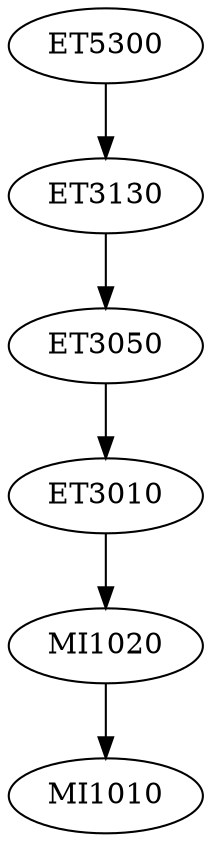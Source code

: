 digraph {
	ET5300 -> ET3130
	ET3130 -> ET3050
	ET3050 -> ET3010
	ET3010 -> MI1020
	MI1020 -> MI1010
}
